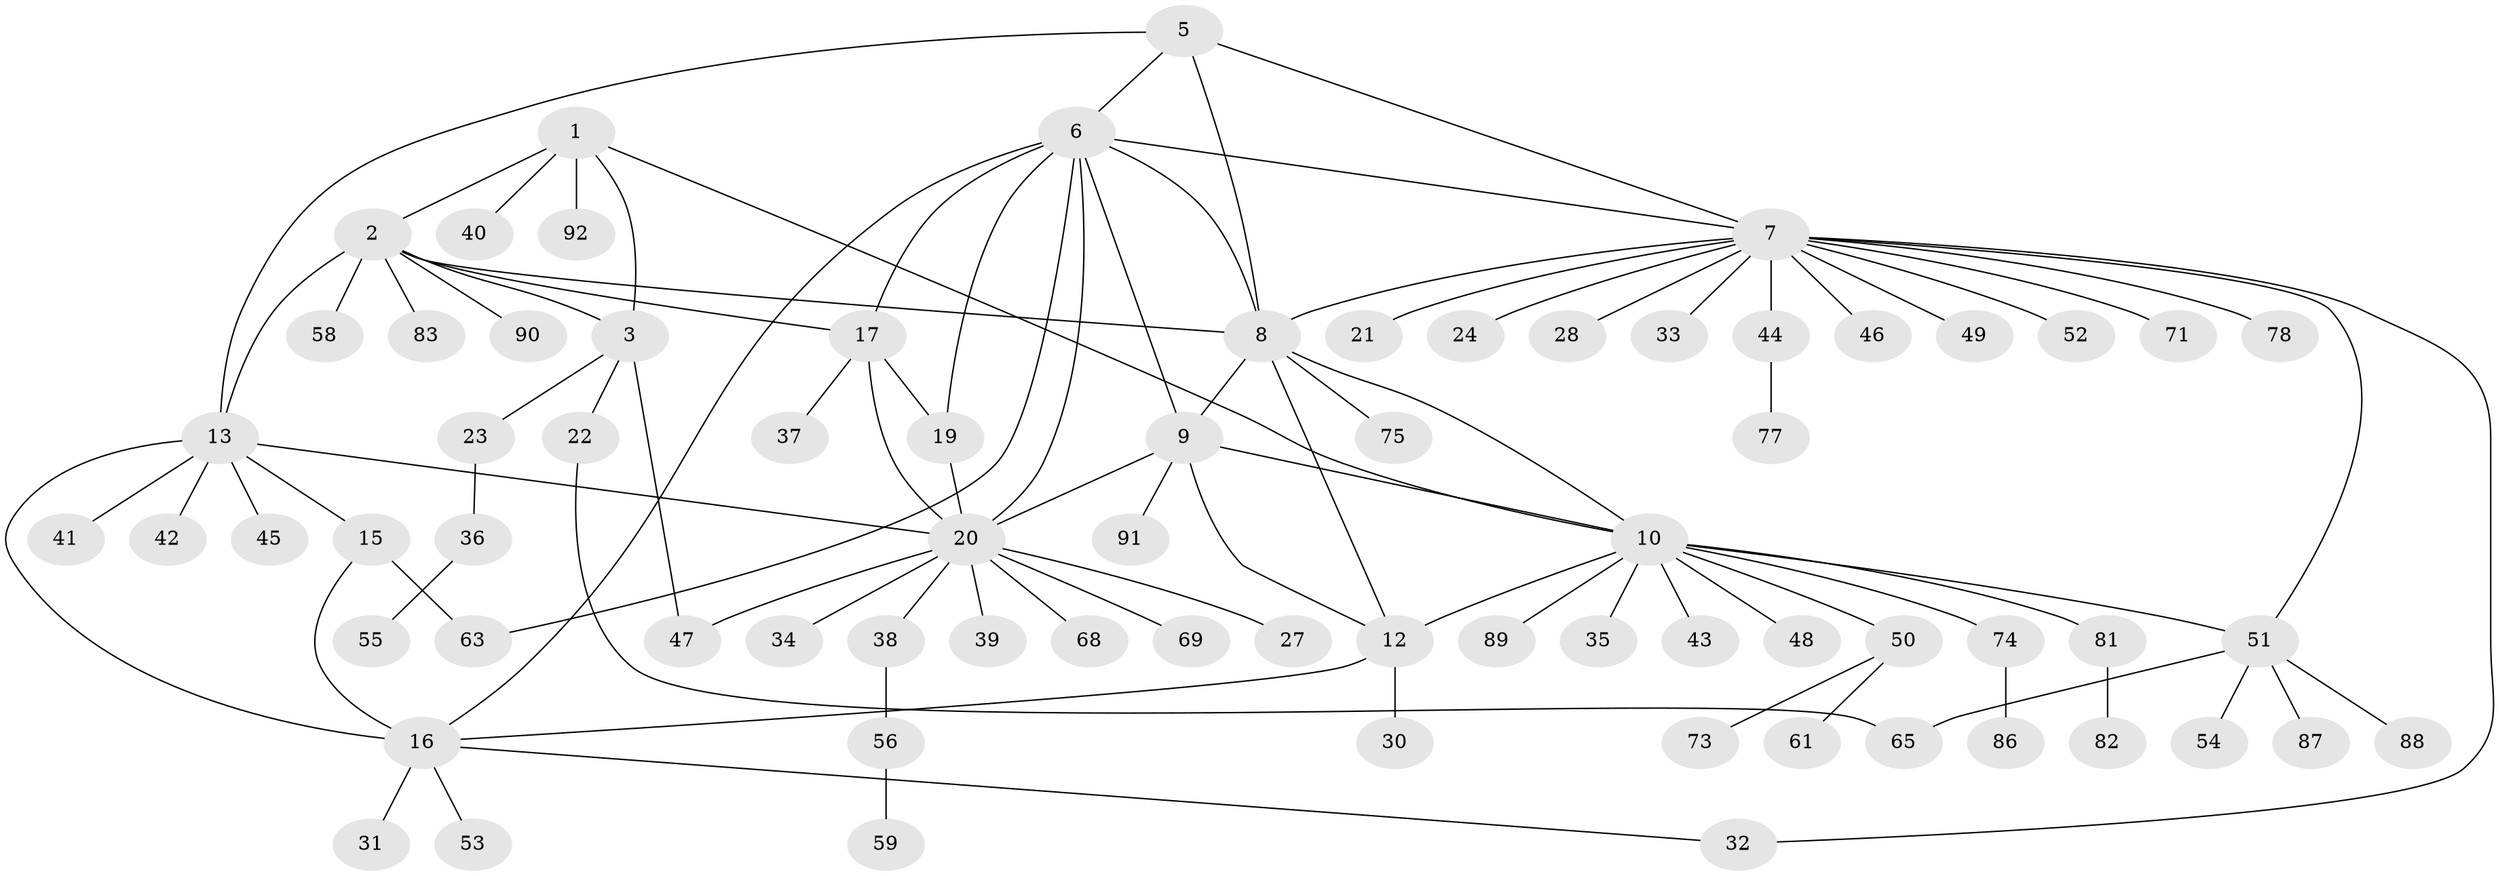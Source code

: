 // Generated by graph-tools (version 1.1) at 2025/24/03/03/25 07:24:13]
// undirected, 72 vertices, 95 edges
graph export_dot {
graph [start="1"]
  node [color=gray90,style=filled];
  1 [super="+4"];
  2 [super="+25"];
  3 [super="+67"];
  5;
  6 [super="+18"];
  7 [super="+85"];
  8 [super="+11"];
  9 [super="+57"];
  10 [super="+76"];
  12;
  13 [super="+14"];
  15 [super="+66"];
  16 [super="+80"];
  17;
  19 [super="+60"];
  20 [super="+26"];
  21;
  22 [super="+62"];
  23 [super="+29"];
  24;
  27;
  28;
  30;
  31;
  32;
  33;
  34;
  35 [super="+64"];
  36;
  37;
  38 [super="+84"];
  39;
  40;
  41;
  42;
  43;
  44 [super="+79"];
  45;
  46;
  47;
  48;
  49;
  50;
  51 [super="+70"];
  52;
  53;
  54;
  55 [super="+72"];
  56;
  58;
  59;
  61;
  63;
  65;
  68;
  69;
  71;
  73;
  74;
  75;
  77;
  78;
  81;
  82;
  83;
  86;
  87;
  88;
  89;
  90;
  91;
  92;
  1 -- 2 [weight=2];
  1 -- 3 [weight=2];
  1 -- 92;
  1 -- 40;
  1 -- 10;
  2 -- 3;
  2 -- 8;
  2 -- 17;
  2 -- 58;
  2 -- 83;
  2 -- 90;
  2 -- 13;
  3 -- 22;
  3 -- 23;
  3 -- 47;
  5 -- 6;
  5 -- 7;
  5 -- 8;
  5 -- 13;
  6 -- 7;
  6 -- 8;
  6 -- 16;
  6 -- 17;
  6 -- 19;
  6 -- 20;
  6 -- 9;
  6 -- 63;
  7 -- 8;
  7 -- 21;
  7 -- 24;
  7 -- 28;
  7 -- 32;
  7 -- 33;
  7 -- 44;
  7 -- 46;
  7 -- 49;
  7 -- 51;
  7 -- 52;
  7 -- 71;
  7 -- 78;
  8 -- 75;
  8 -- 9;
  8 -- 10;
  8 -- 12;
  9 -- 10;
  9 -- 12;
  9 -- 91;
  9 -- 20;
  10 -- 12;
  10 -- 35;
  10 -- 43;
  10 -- 48;
  10 -- 50;
  10 -- 51;
  10 -- 74;
  10 -- 81;
  10 -- 89;
  12 -- 16;
  12 -- 30;
  13 -- 15 [weight=2];
  13 -- 16 [weight=2];
  13 -- 41;
  13 -- 42;
  13 -- 45;
  13 -- 20;
  15 -- 16;
  15 -- 63;
  16 -- 31;
  16 -- 32;
  16 -- 53;
  17 -- 19;
  17 -- 20;
  17 -- 37;
  19 -- 20;
  20 -- 34;
  20 -- 38;
  20 -- 47;
  20 -- 68;
  20 -- 69;
  20 -- 27;
  20 -- 39;
  22 -- 65;
  23 -- 36;
  36 -- 55;
  38 -- 56;
  44 -- 77;
  50 -- 61;
  50 -- 73;
  51 -- 54;
  51 -- 65;
  51 -- 87;
  51 -- 88;
  56 -- 59;
  74 -- 86;
  81 -- 82;
}
